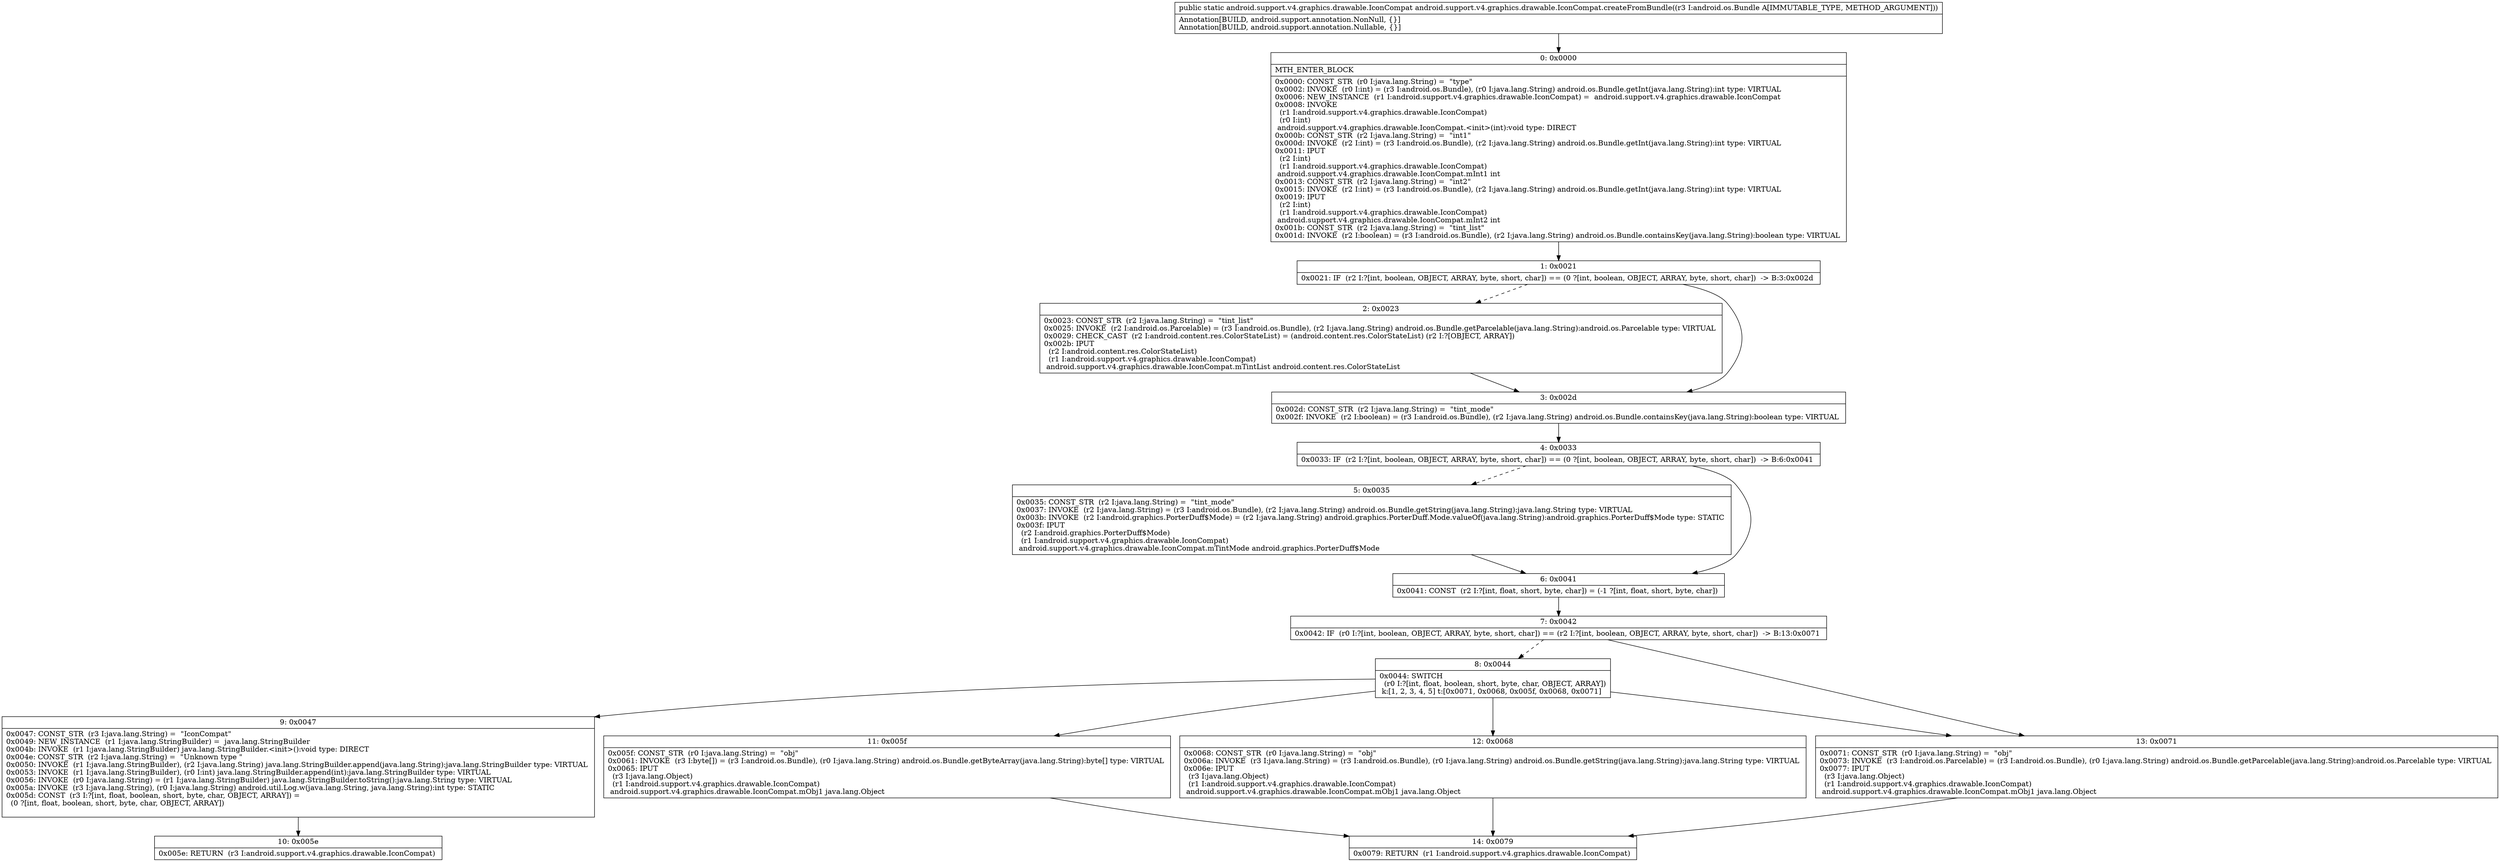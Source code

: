 digraph "CFG forandroid.support.v4.graphics.drawable.IconCompat.createFromBundle(Landroid\/os\/Bundle;)Landroid\/support\/v4\/graphics\/drawable\/IconCompat;" {
Node_0 [shape=record,label="{0\:\ 0x0000|MTH_ENTER_BLOCK\l|0x0000: CONST_STR  (r0 I:java.lang.String) =  \"type\" \l0x0002: INVOKE  (r0 I:int) = (r3 I:android.os.Bundle), (r0 I:java.lang.String) android.os.Bundle.getInt(java.lang.String):int type: VIRTUAL \l0x0006: NEW_INSTANCE  (r1 I:android.support.v4.graphics.drawable.IconCompat) =  android.support.v4.graphics.drawable.IconCompat \l0x0008: INVOKE  \l  (r1 I:android.support.v4.graphics.drawable.IconCompat)\l  (r0 I:int)\l android.support.v4.graphics.drawable.IconCompat.\<init\>(int):void type: DIRECT \l0x000b: CONST_STR  (r2 I:java.lang.String) =  \"int1\" \l0x000d: INVOKE  (r2 I:int) = (r3 I:android.os.Bundle), (r2 I:java.lang.String) android.os.Bundle.getInt(java.lang.String):int type: VIRTUAL \l0x0011: IPUT  \l  (r2 I:int)\l  (r1 I:android.support.v4.graphics.drawable.IconCompat)\l android.support.v4.graphics.drawable.IconCompat.mInt1 int \l0x0013: CONST_STR  (r2 I:java.lang.String) =  \"int2\" \l0x0015: INVOKE  (r2 I:int) = (r3 I:android.os.Bundle), (r2 I:java.lang.String) android.os.Bundle.getInt(java.lang.String):int type: VIRTUAL \l0x0019: IPUT  \l  (r2 I:int)\l  (r1 I:android.support.v4.graphics.drawable.IconCompat)\l android.support.v4.graphics.drawable.IconCompat.mInt2 int \l0x001b: CONST_STR  (r2 I:java.lang.String) =  \"tint_list\" \l0x001d: INVOKE  (r2 I:boolean) = (r3 I:android.os.Bundle), (r2 I:java.lang.String) android.os.Bundle.containsKey(java.lang.String):boolean type: VIRTUAL \l}"];
Node_1 [shape=record,label="{1\:\ 0x0021|0x0021: IF  (r2 I:?[int, boolean, OBJECT, ARRAY, byte, short, char]) == (0 ?[int, boolean, OBJECT, ARRAY, byte, short, char])  \-\> B:3:0x002d \l}"];
Node_2 [shape=record,label="{2\:\ 0x0023|0x0023: CONST_STR  (r2 I:java.lang.String) =  \"tint_list\" \l0x0025: INVOKE  (r2 I:android.os.Parcelable) = (r3 I:android.os.Bundle), (r2 I:java.lang.String) android.os.Bundle.getParcelable(java.lang.String):android.os.Parcelable type: VIRTUAL \l0x0029: CHECK_CAST  (r2 I:android.content.res.ColorStateList) = (android.content.res.ColorStateList) (r2 I:?[OBJECT, ARRAY]) \l0x002b: IPUT  \l  (r2 I:android.content.res.ColorStateList)\l  (r1 I:android.support.v4.graphics.drawable.IconCompat)\l android.support.v4.graphics.drawable.IconCompat.mTintList android.content.res.ColorStateList \l}"];
Node_3 [shape=record,label="{3\:\ 0x002d|0x002d: CONST_STR  (r2 I:java.lang.String) =  \"tint_mode\" \l0x002f: INVOKE  (r2 I:boolean) = (r3 I:android.os.Bundle), (r2 I:java.lang.String) android.os.Bundle.containsKey(java.lang.String):boolean type: VIRTUAL \l}"];
Node_4 [shape=record,label="{4\:\ 0x0033|0x0033: IF  (r2 I:?[int, boolean, OBJECT, ARRAY, byte, short, char]) == (0 ?[int, boolean, OBJECT, ARRAY, byte, short, char])  \-\> B:6:0x0041 \l}"];
Node_5 [shape=record,label="{5\:\ 0x0035|0x0035: CONST_STR  (r2 I:java.lang.String) =  \"tint_mode\" \l0x0037: INVOKE  (r2 I:java.lang.String) = (r3 I:android.os.Bundle), (r2 I:java.lang.String) android.os.Bundle.getString(java.lang.String):java.lang.String type: VIRTUAL \l0x003b: INVOKE  (r2 I:android.graphics.PorterDuff$Mode) = (r2 I:java.lang.String) android.graphics.PorterDuff.Mode.valueOf(java.lang.String):android.graphics.PorterDuff$Mode type: STATIC \l0x003f: IPUT  \l  (r2 I:android.graphics.PorterDuff$Mode)\l  (r1 I:android.support.v4.graphics.drawable.IconCompat)\l android.support.v4.graphics.drawable.IconCompat.mTintMode android.graphics.PorterDuff$Mode \l}"];
Node_6 [shape=record,label="{6\:\ 0x0041|0x0041: CONST  (r2 I:?[int, float, short, byte, char]) = (\-1 ?[int, float, short, byte, char]) \l}"];
Node_7 [shape=record,label="{7\:\ 0x0042|0x0042: IF  (r0 I:?[int, boolean, OBJECT, ARRAY, byte, short, char]) == (r2 I:?[int, boolean, OBJECT, ARRAY, byte, short, char])  \-\> B:13:0x0071 \l}"];
Node_8 [shape=record,label="{8\:\ 0x0044|0x0044: SWITCH  \l  (r0 I:?[int, float, boolean, short, byte, char, OBJECT, ARRAY])\l k:[1, 2, 3, 4, 5] t:[0x0071, 0x0068, 0x005f, 0x0068, 0x0071] \l}"];
Node_9 [shape=record,label="{9\:\ 0x0047|0x0047: CONST_STR  (r3 I:java.lang.String) =  \"IconCompat\" \l0x0049: NEW_INSTANCE  (r1 I:java.lang.StringBuilder) =  java.lang.StringBuilder \l0x004b: INVOKE  (r1 I:java.lang.StringBuilder) java.lang.StringBuilder.\<init\>():void type: DIRECT \l0x004e: CONST_STR  (r2 I:java.lang.String) =  \"Unknown type \" \l0x0050: INVOKE  (r1 I:java.lang.StringBuilder), (r2 I:java.lang.String) java.lang.StringBuilder.append(java.lang.String):java.lang.StringBuilder type: VIRTUAL \l0x0053: INVOKE  (r1 I:java.lang.StringBuilder), (r0 I:int) java.lang.StringBuilder.append(int):java.lang.StringBuilder type: VIRTUAL \l0x0056: INVOKE  (r0 I:java.lang.String) = (r1 I:java.lang.StringBuilder) java.lang.StringBuilder.toString():java.lang.String type: VIRTUAL \l0x005a: INVOKE  (r3 I:java.lang.String), (r0 I:java.lang.String) android.util.Log.w(java.lang.String, java.lang.String):int type: STATIC \l0x005d: CONST  (r3 I:?[int, float, boolean, short, byte, char, OBJECT, ARRAY]) = \l  (0 ?[int, float, boolean, short, byte, char, OBJECT, ARRAY])\l \l}"];
Node_10 [shape=record,label="{10\:\ 0x005e|0x005e: RETURN  (r3 I:android.support.v4.graphics.drawable.IconCompat) \l}"];
Node_11 [shape=record,label="{11\:\ 0x005f|0x005f: CONST_STR  (r0 I:java.lang.String) =  \"obj\" \l0x0061: INVOKE  (r3 I:byte[]) = (r3 I:android.os.Bundle), (r0 I:java.lang.String) android.os.Bundle.getByteArray(java.lang.String):byte[] type: VIRTUAL \l0x0065: IPUT  \l  (r3 I:java.lang.Object)\l  (r1 I:android.support.v4.graphics.drawable.IconCompat)\l android.support.v4.graphics.drawable.IconCompat.mObj1 java.lang.Object \l}"];
Node_12 [shape=record,label="{12\:\ 0x0068|0x0068: CONST_STR  (r0 I:java.lang.String) =  \"obj\" \l0x006a: INVOKE  (r3 I:java.lang.String) = (r3 I:android.os.Bundle), (r0 I:java.lang.String) android.os.Bundle.getString(java.lang.String):java.lang.String type: VIRTUAL \l0x006e: IPUT  \l  (r3 I:java.lang.Object)\l  (r1 I:android.support.v4.graphics.drawable.IconCompat)\l android.support.v4.graphics.drawable.IconCompat.mObj1 java.lang.Object \l}"];
Node_13 [shape=record,label="{13\:\ 0x0071|0x0071: CONST_STR  (r0 I:java.lang.String) =  \"obj\" \l0x0073: INVOKE  (r3 I:android.os.Parcelable) = (r3 I:android.os.Bundle), (r0 I:java.lang.String) android.os.Bundle.getParcelable(java.lang.String):android.os.Parcelable type: VIRTUAL \l0x0077: IPUT  \l  (r3 I:java.lang.Object)\l  (r1 I:android.support.v4.graphics.drawable.IconCompat)\l android.support.v4.graphics.drawable.IconCompat.mObj1 java.lang.Object \l}"];
Node_14 [shape=record,label="{14\:\ 0x0079|0x0079: RETURN  (r1 I:android.support.v4.graphics.drawable.IconCompat) \l}"];
MethodNode[shape=record,label="{public static android.support.v4.graphics.drawable.IconCompat android.support.v4.graphics.drawable.IconCompat.createFromBundle((r3 I:android.os.Bundle A[IMMUTABLE_TYPE, METHOD_ARGUMENT]))  | Annotation[BUILD, android.support.annotation.NonNull, \{\}]\lAnnotation[BUILD, android.support.annotation.Nullable, \{\}]\l}"];
MethodNode -> Node_0;
Node_0 -> Node_1;
Node_1 -> Node_2[style=dashed];
Node_1 -> Node_3;
Node_2 -> Node_3;
Node_3 -> Node_4;
Node_4 -> Node_5[style=dashed];
Node_4 -> Node_6;
Node_5 -> Node_6;
Node_6 -> Node_7;
Node_7 -> Node_8[style=dashed];
Node_7 -> Node_13;
Node_8 -> Node_9;
Node_8 -> Node_11;
Node_8 -> Node_12;
Node_8 -> Node_13;
Node_9 -> Node_10;
Node_11 -> Node_14;
Node_12 -> Node_14;
Node_13 -> Node_14;
}

